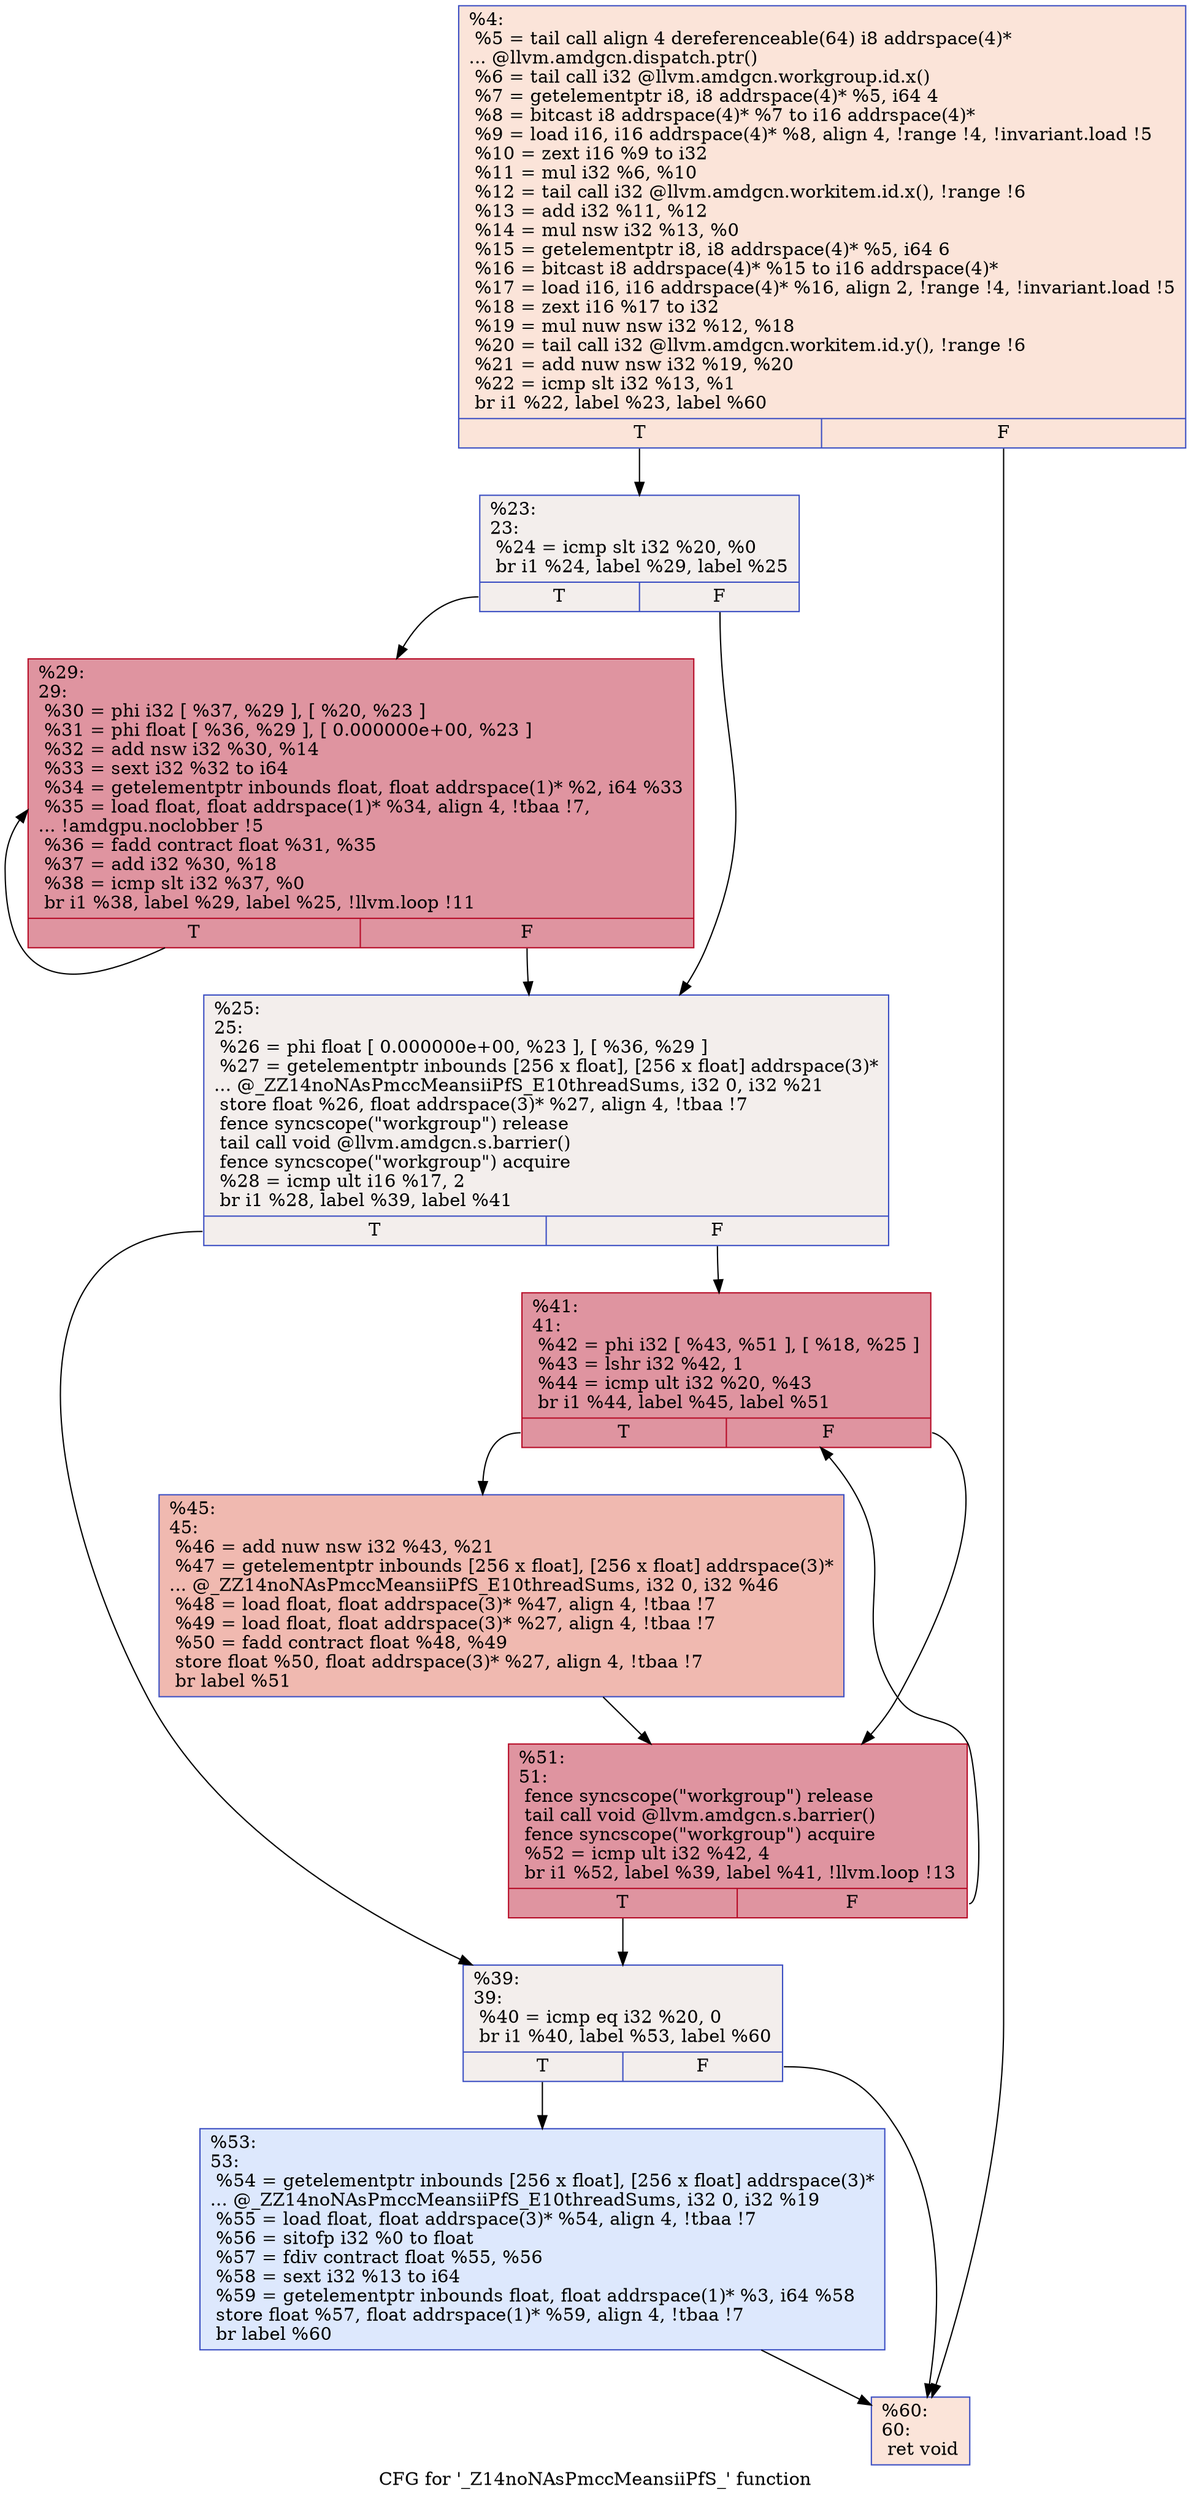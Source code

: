 digraph "CFG for '_Z14noNAsPmccMeansiiPfS_' function" {
	label="CFG for '_Z14noNAsPmccMeansiiPfS_' function";

	Node0x58597a0 [shape=record,color="#3d50c3ff", style=filled, fillcolor="#f5c1a970",label="{%4:\l  %5 = tail call align 4 dereferenceable(64) i8 addrspace(4)*\l... @llvm.amdgcn.dispatch.ptr()\l  %6 = tail call i32 @llvm.amdgcn.workgroup.id.x()\l  %7 = getelementptr i8, i8 addrspace(4)* %5, i64 4\l  %8 = bitcast i8 addrspace(4)* %7 to i16 addrspace(4)*\l  %9 = load i16, i16 addrspace(4)* %8, align 4, !range !4, !invariant.load !5\l  %10 = zext i16 %9 to i32\l  %11 = mul i32 %6, %10\l  %12 = tail call i32 @llvm.amdgcn.workitem.id.x(), !range !6\l  %13 = add i32 %11, %12\l  %14 = mul nsw i32 %13, %0\l  %15 = getelementptr i8, i8 addrspace(4)* %5, i64 6\l  %16 = bitcast i8 addrspace(4)* %15 to i16 addrspace(4)*\l  %17 = load i16, i16 addrspace(4)* %16, align 2, !range !4, !invariant.load !5\l  %18 = zext i16 %17 to i32\l  %19 = mul nuw nsw i32 %12, %18\l  %20 = tail call i32 @llvm.amdgcn.workitem.id.y(), !range !6\l  %21 = add nuw nsw i32 %19, %20\l  %22 = icmp slt i32 %13, %1\l  br i1 %22, label %23, label %60\l|{<s0>T|<s1>F}}"];
	Node0x58597a0:s0 -> Node0x585cf60;
	Node0x58597a0:s1 -> Node0x585cff0;
	Node0x585cf60 [shape=record,color="#3d50c3ff", style=filled, fillcolor="#e3d9d370",label="{%23:\l23:                                               \l  %24 = icmp slt i32 %20, %0\l  br i1 %24, label %29, label %25\l|{<s0>T|<s1>F}}"];
	Node0x585cf60:s0 -> Node0x585d1c0;
	Node0x585cf60:s1 -> Node0x585d210;
	Node0x585d210 [shape=record,color="#3d50c3ff", style=filled, fillcolor="#e3d9d370",label="{%25:\l25:                                               \l  %26 = phi float [ 0.000000e+00, %23 ], [ %36, %29 ]\l  %27 = getelementptr inbounds [256 x float], [256 x float] addrspace(3)*\l... @_ZZ14noNAsPmccMeansiiPfS_E10threadSums, i32 0, i32 %21\l  store float %26, float addrspace(3)* %27, align 4, !tbaa !7\l  fence syncscope(\"workgroup\") release\l  tail call void @llvm.amdgcn.s.barrier()\l  fence syncscope(\"workgroup\") acquire\l  %28 = icmp ult i16 %17, 2\l  br i1 %28, label %39, label %41\l|{<s0>T|<s1>F}}"];
	Node0x585d210:s0 -> Node0x585e4f0;
	Node0x585d210:s1 -> Node0x585e580;
	Node0x585d1c0 [shape=record,color="#b70d28ff", style=filled, fillcolor="#b70d2870",label="{%29:\l29:                                               \l  %30 = phi i32 [ %37, %29 ], [ %20, %23 ]\l  %31 = phi float [ %36, %29 ], [ 0.000000e+00, %23 ]\l  %32 = add nsw i32 %30, %14\l  %33 = sext i32 %32 to i64\l  %34 = getelementptr inbounds float, float addrspace(1)* %2, i64 %33\l  %35 = load float, float addrspace(1)* %34, align 4, !tbaa !7,\l... !amdgpu.noclobber !5\l  %36 = fadd contract float %31, %35\l  %37 = add i32 %30, %18\l  %38 = icmp slt i32 %37, %0\l  br i1 %38, label %29, label %25, !llvm.loop !11\l|{<s0>T|<s1>F}}"];
	Node0x585d1c0:s0 -> Node0x585d1c0;
	Node0x585d1c0:s1 -> Node0x585d210;
	Node0x585e4f0 [shape=record,color="#3d50c3ff", style=filled, fillcolor="#e3d9d370",label="{%39:\l39:                                               \l  %40 = icmp eq i32 %20, 0\l  br i1 %40, label %53, label %60\l|{<s0>T|<s1>F}}"];
	Node0x585e4f0:s0 -> Node0x585f5a0;
	Node0x585e4f0:s1 -> Node0x585cff0;
	Node0x585e580 [shape=record,color="#b70d28ff", style=filled, fillcolor="#b70d2870",label="{%41:\l41:                                               \l  %42 = phi i32 [ %43, %51 ], [ %18, %25 ]\l  %43 = lshr i32 %42, 1\l  %44 = icmp ult i32 %20, %43\l  br i1 %44, label %45, label %51\l|{<s0>T|<s1>F}}"];
	Node0x585e580:s0 -> Node0x585f900;
	Node0x585e580:s1 -> Node0x585f6a0;
	Node0x585f900 [shape=record,color="#3d50c3ff", style=filled, fillcolor="#de614d70",label="{%45:\l45:                                               \l  %46 = add nuw nsw i32 %43, %21\l  %47 = getelementptr inbounds [256 x float], [256 x float] addrspace(3)*\l... @_ZZ14noNAsPmccMeansiiPfS_E10threadSums, i32 0, i32 %46\l  %48 = load float, float addrspace(3)* %47, align 4, !tbaa !7\l  %49 = load float, float addrspace(3)* %27, align 4, !tbaa !7\l  %50 = fadd contract float %48, %49\l  store float %50, float addrspace(3)* %27, align 4, !tbaa !7\l  br label %51\l}"];
	Node0x585f900 -> Node0x585f6a0;
	Node0x585f6a0 [shape=record,color="#b70d28ff", style=filled, fillcolor="#b70d2870",label="{%51:\l51:                                               \l  fence syncscope(\"workgroup\") release\l  tail call void @llvm.amdgcn.s.barrier()\l  fence syncscope(\"workgroup\") acquire\l  %52 = icmp ult i32 %42, 4\l  br i1 %52, label %39, label %41, !llvm.loop !13\l|{<s0>T|<s1>F}}"];
	Node0x585f6a0:s0 -> Node0x585e4f0;
	Node0x585f6a0:s1 -> Node0x585e580;
	Node0x585f5a0 [shape=record,color="#3d50c3ff", style=filled, fillcolor="#b2ccfb70",label="{%53:\l53:                                               \l  %54 = getelementptr inbounds [256 x float], [256 x float] addrspace(3)*\l... @_ZZ14noNAsPmccMeansiiPfS_E10threadSums, i32 0, i32 %19\l  %55 = load float, float addrspace(3)* %54, align 4, !tbaa !7\l  %56 = sitofp i32 %0 to float\l  %57 = fdiv contract float %55, %56\l  %58 = sext i32 %13 to i64\l  %59 = getelementptr inbounds float, float addrspace(1)* %3, i64 %58\l  store float %57, float addrspace(1)* %59, align 4, !tbaa !7\l  br label %60\l}"];
	Node0x585f5a0 -> Node0x585cff0;
	Node0x585cff0 [shape=record,color="#3d50c3ff", style=filled, fillcolor="#f5c1a970",label="{%60:\l60:                                               \l  ret void\l}"];
}
